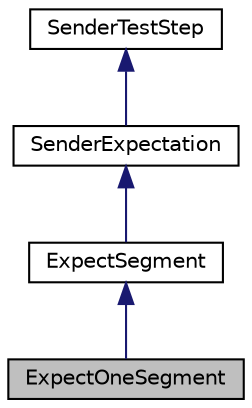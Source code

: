 digraph "ExpectOneSegment"
{
 // LATEX_PDF_SIZE
  edge [fontname="Helvetica",fontsize="10",labelfontname="Helvetica",labelfontsize="10"];
  node [fontname="Helvetica",fontsize="10",shape=record];
  Node1 [label="ExpectOneSegment",height=0.2,width=0.4,color="black", fillcolor="grey75", style="filled", fontcolor="black",tooltip=" "];
  Node2 -> Node1 [dir="back",color="midnightblue",fontsize="10",style="solid"];
  Node2 [label="ExpectSegment",height=0.2,width=0.4,color="black", fillcolor="white", style="filled",URL="$structExpectSegment.html",tooltip=" "];
  Node3 -> Node2 [dir="back",color="midnightblue",fontsize="10",style="solid"];
  Node3 [label="SenderExpectation",height=0.2,width=0.4,color="black", fillcolor="white", style="filled",URL="$structSenderExpectation.html",tooltip=" "];
  Node4 -> Node3 [dir="back",color="midnightblue",fontsize="10",style="solid"];
  Node4 [label="SenderTestStep",height=0.2,width=0.4,color="black", fillcolor="white", style="filled",URL="$structSenderTestStep.html",tooltip=" "];
}

